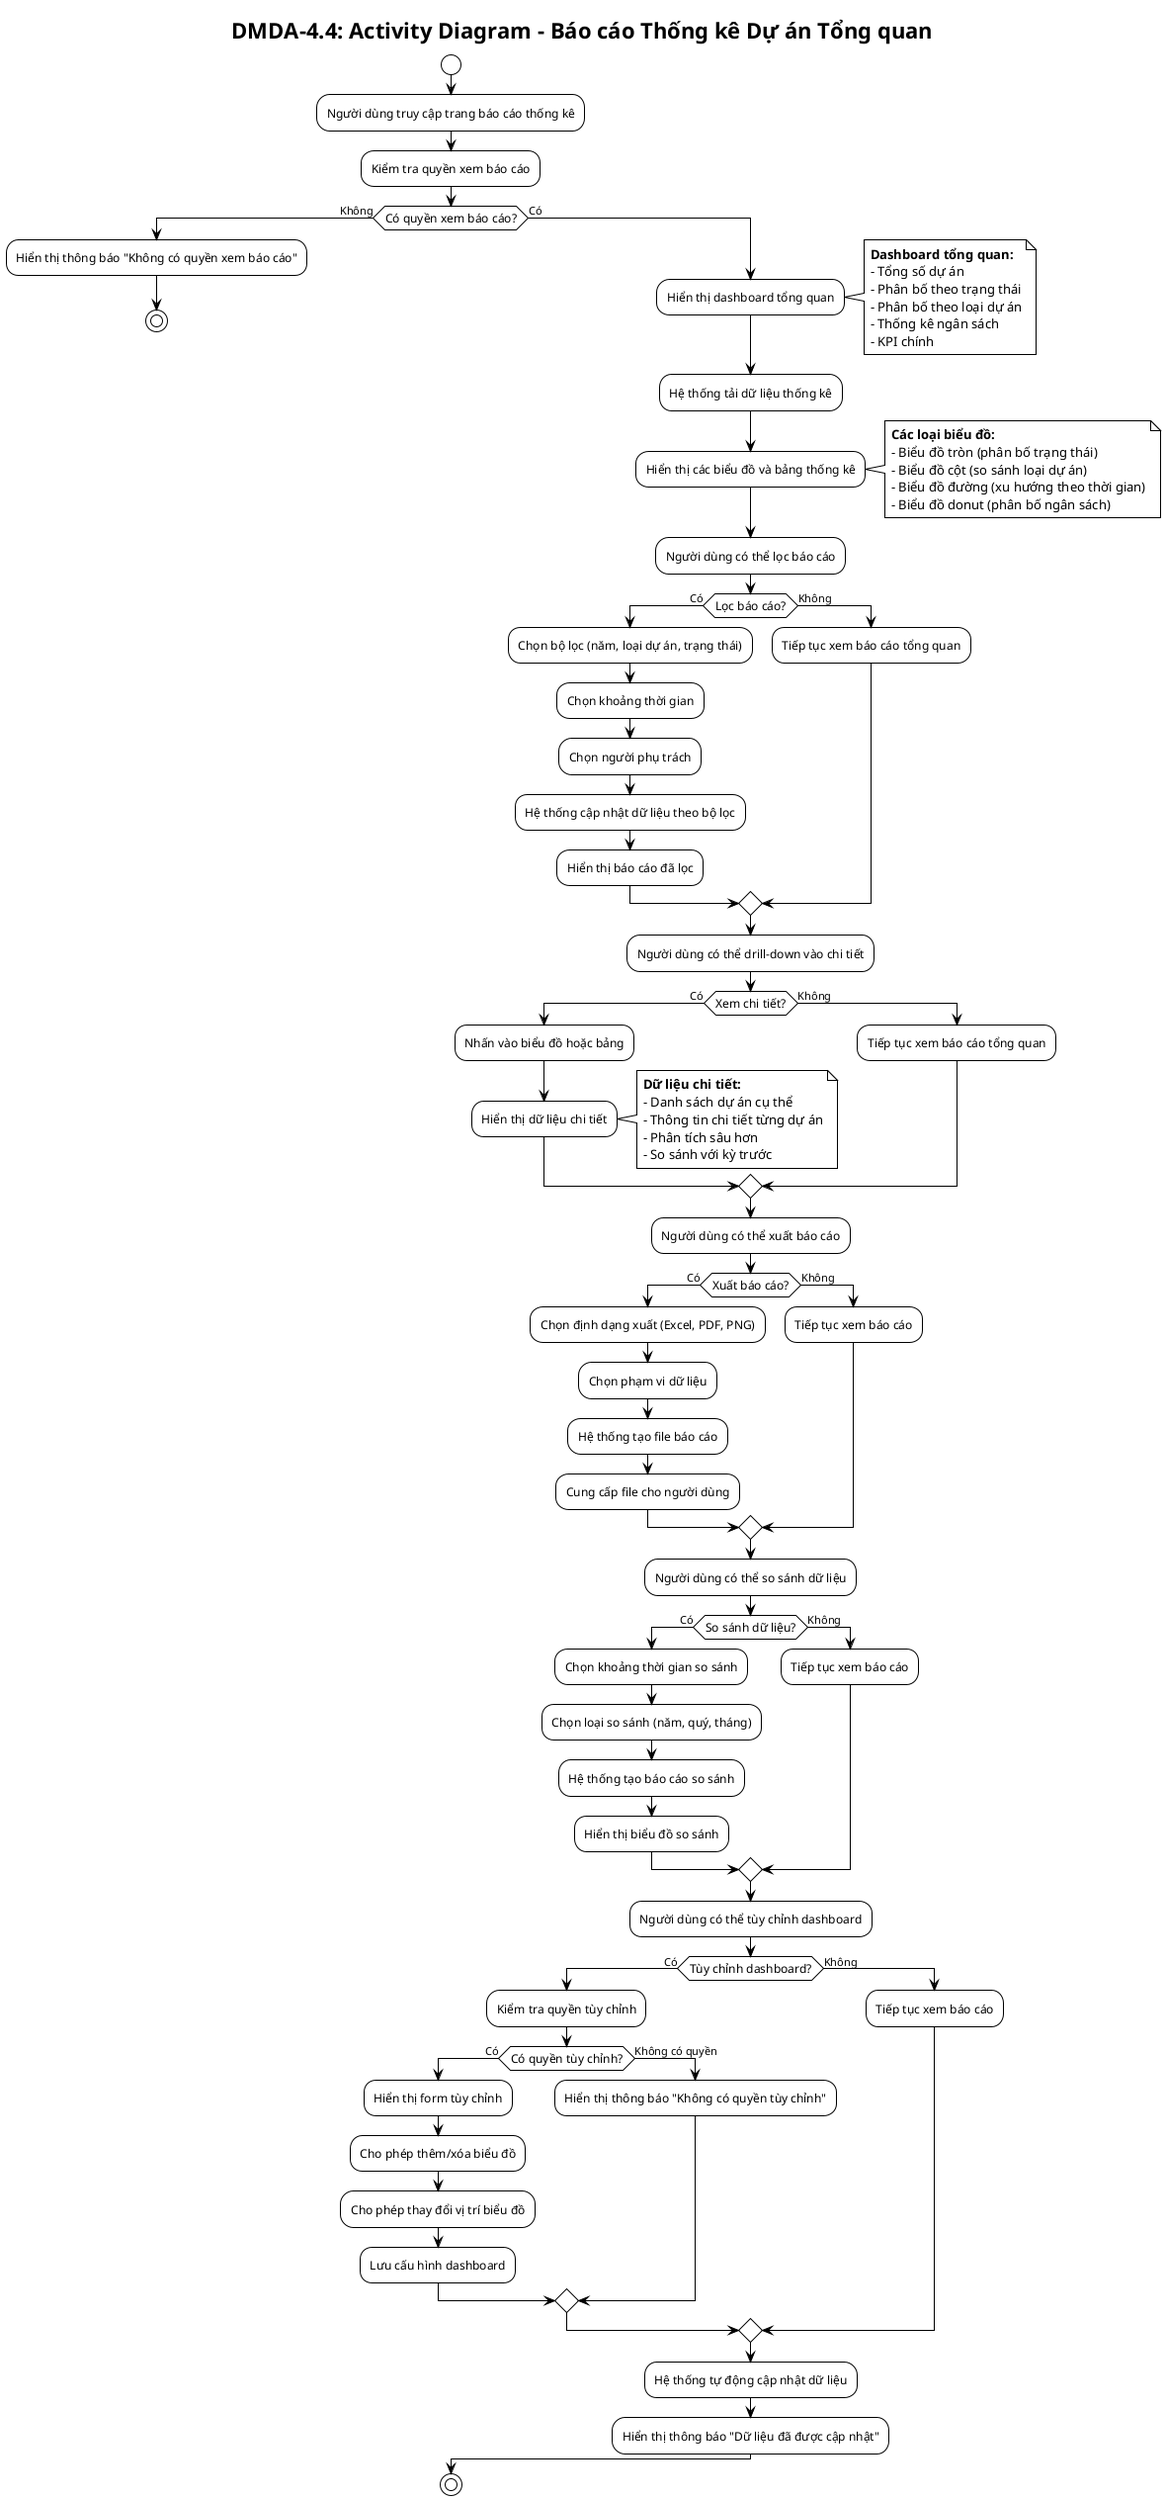 @startuml DMDA-4.4 Activity Diagram
!theme plain
skinparam activityFontSize 12

title DMDA-4.4: Activity Diagram - Báo cáo Thống kê Dự án Tổng quan

start

:Người dùng truy cập trang báo cáo thống kê;

:Kiểm tra quyền xem báo cáo;

if (Có quyền xem báo cáo?) then (Không)
    :Hiển thị thông báo "Không có quyền xem báo cáo";
    stop
else (Có)
    :Hiển thị dashboard tổng quan;
    note right
    **Dashboard tổng quan:**
    - Tổng số dự án
    - Phân bố theo trạng thái
    - Phân bố theo loại dự án
    - Thống kê ngân sách
    - KPI chính
    end note
    
    :Hệ thống tải dữ liệu thống kê;
    
    :Hiển thị các biểu đồ và bảng thống kê;
    note right
    **Các loại biểu đồ:**
    - Biểu đồ tròn (phân bố trạng thái)
    - Biểu đồ cột (so sánh loại dự án)
    - Biểu đồ đường (xu hướng theo thời gian)
    - Biểu đồ donut (phân bố ngân sách)
    end note
    
    :Người dùng có thể lọc báo cáo;
    
    if (Lọc báo cáo?) then (Có)
        :Chọn bộ lọc (năm, loại dự án, trạng thái);
        :Chọn khoảng thời gian;
        :Chọn người phụ trách;
        :Hệ thống cập nhật dữ liệu theo bộ lọc;
        :Hiển thị báo cáo đã lọc;
    else (Không)
        :Tiếp tục xem báo cáo tổng quan;
    endif
    
    :Người dùng có thể drill-down vào chi tiết;
    
    if (Xem chi tiết?) then (Có)
        :Nhấn vào biểu đồ hoặc bảng;
        :Hiển thị dữ liệu chi tiết;
        note right
        **Dữ liệu chi tiết:**
        - Danh sách dự án cụ thể
        - Thông tin chi tiết từng dự án
        - Phân tích sâu hơn
        - So sánh với kỳ trước
        end note
    else (Không)
        :Tiếp tục xem báo cáo tổng quan;
    endif
    
    :Người dùng có thể xuất báo cáo;
    
    if (Xuất báo cáo?) then (Có)
        :Chọn định dạng xuất (Excel, PDF, PNG);
        :Chọn phạm vi dữ liệu;
        :Hệ thống tạo file báo cáo;
        :Cung cấp file cho người dùng;
    else (Không)
        :Tiếp tục xem báo cáo;
    endif
    
    :Người dùng có thể so sánh dữ liệu;
    
    if (So sánh dữ liệu?) then (Có)
        :Chọn khoảng thời gian so sánh;
        :Chọn loại so sánh (năm, quý, tháng);
        :Hệ thống tạo báo cáo so sánh;
        :Hiển thị biểu đồ so sánh;
    else (Không)
        :Tiếp tục xem báo cáo;
    endif
    
    :Người dùng có thể tùy chỉnh dashboard;
    
    if (Tùy chỉnh dashboard?) then (Có)
        :Kiểm tra quyền tùy chỉnh;
        
        if (Có quyền tùy chỉnh?) then (Có)
            :Hiển thị form tùy chỉnh;
            :Cho phép thêm/xóa biểu đồ;
            :Cho phép thay đổi vị trí biểu đồ;
            :Lưu cấu hình dashboard;
        else (Không có quyền)
            :Hiển thị thông báo "Không có quyền tùy chỉnh";
        endif
    else (Không)
        :Tiếp tục xem báo cáo;
    endif
    
    :Hệ thống tự động cập nhật dữ liệu;
    :Hiển thị thông báo "Dữ liệu đã được cập nhật";
endif

stop

@enduml
